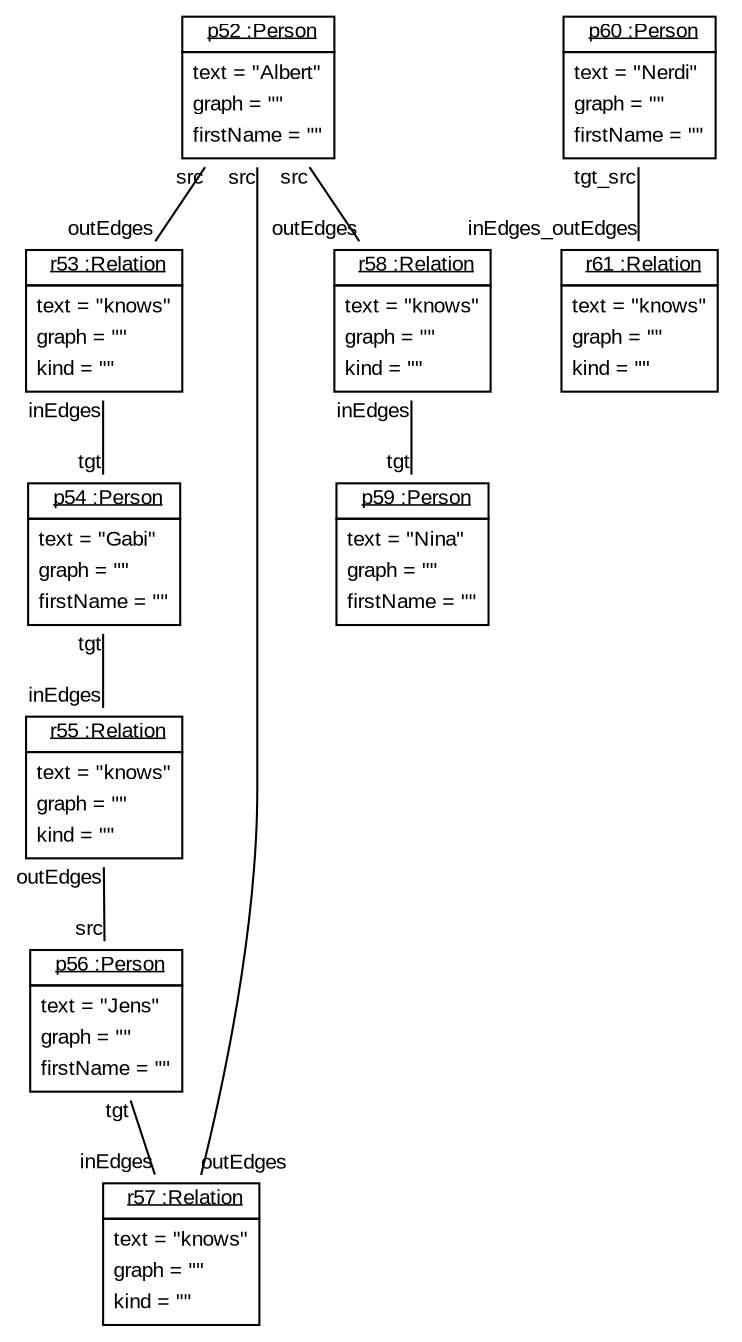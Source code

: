 graph ObjectDiagram {
   node [shape = none, fontsize = 10, fontname = "Arial"];
   edge [fontsize = 10, fontname = "Arial"];
   compound=true;

p52 [label=<<table border='0' cellborder='1' cellspacing='0'> <tr> <td href="../examples/org/sdmlib/examples/m2m/model/Person.java"> <u>p52 :Person</u></td></tr><tr><td><table border='0' cellborder='0' cellspacing='0'><tr><td align='left'>text = "Albert"</td></tr><tr><td align='left'>graph = ""</td></tr><tr><td align='left'>firstName = ""</td></tr></table></td></tr></table>>];
r53 [label=<<table border='0' cellborder='1' cellspacing='0'> <tr> <td href="../examples/org/sdmlib/examples/m2m/model/Relation.java"> <u>r53 :Relation</u></td></tr><tr><td><table border='0' cellborder='0' cellspacing='0'><tr><td align='left'>text = "knows"</td></tr><tr><td align='left'>graph = ""</td></tr><tr><td align='left'>kind = ""</td></tr></table></td></tr></table>>];
p54 [label=<<table border='0' cellborder='1' cellspacing='0'> <tr> <td href="../examples/org/sdmlib/examples/m2m/model/Person.java"> <u>p54 :Person</u></td></tr><tr><td><table border='0' cellborder='0' cellspacing='0'><tr><td align='left'>text = "Gabi"</td></tr><tr><td align='left'>graph = ""</td></tr><tr><td align='left'>firstName = ""</td></tr></table></td></tr></table>>];
r55 [label=<<table border='0' cellborder='1' cellspacing='0'> <tr> <td href="../examples/org/sdmlib/examples/m2m/model/Relation.java"> <u>r55 :Relation</u></td></tr><tr><td><table border='0' cellborder='0' cellspacing='0'><tr><td align='left'>text = "knows"</td></tr><tr><td align='left'>graph = ""</td></tr><tr><td align='left'>kind = ""</td></tr></table></td></tr></table>>];
p56 [label=<<table border='0' cellborder='1' cellspacing='0'> <tr> <td href="../examples/org/sdmlib/examples/m2m/model/Person.java"> <u>p56 :Person</u></td></tr><tr><td><table border='0' cellborder='0' cellspacing='0'><tr><td align='left'>text = "Jens"</td></tr><tr><td align='left'>graph = ""</td></tr><tr><td align='left'>firstName = ""</td></tr></table></td></tr></table>>];
r57 [label=<<table border='0' cellborder='1' cellspacing='0'> <tr> <td href="../examples/org/sdmlib/examples/m2m/model/Relation.java"> <u>r57 :Relation</u></td></tr><tr><td><table border='0' cellborder='0' cellspacing='0'><tr><td align='left'>text = "knows"</td></tr><tr><td align='left'>graph = ""</td></tr><tr><td align='left'>kind = ""</td></tr></table></td></tr></table>>];
r58 [label=<<table border='0' cellborder='1' cellspacing='0'> <tr> <td href="../examples/org/sdmlib/examples/m2m/model/Relation.java"> <u>r58 :Relation</u></td></tr><tr><td><table border='0' cellborder='0' cellspacing='0'><tr><td align='left'>text = "knows"</td></tr><tr><td align='left'>graph = ""</td></tr><tr><td align='left'>kind = ""</td></tr></table></td></tr></table>>];
p59 [label=<<table border='0' cellborder='1' cellspacing='0'> <tr> <td href="../examples/org/sdmlib/examples/m2m/model/Person.java"> <u>p59 :Person</u></td></tr><tr><td><table border='0' cellborder='0' cellspacing='0'><tr><td align='left'>text = "Nina"</td></tr><tr><td align='left'>graph = ""</td></tr><tr><td align='left'>firstName = ""</td></tr></table></td></tr></table>>];
p60 [label=<<table border='0' cellborder='1' cellspacing='0'> <tr> <td href="../examples/org/sdmlib/examples/m2m/model/Person.java"> <u>p60 :Person</u></td></tr><tr><td><table border='0' cellborder='0' cellspacing='0'><tr><td align='left'>text = "Nerdi"</td></tr><tr><td align='left'>graph = ""</td></tr><tr><td align='left'>firstName = ""</td></tr></table></td></tr></table>>];
r61 [label=<<table border='0' cellborder='1' cellspacing='0'> <tr> <td href="../examples/org/sdmlib/examples/m2m/model/Relation.java"> <u>r61 :Relation</u></td></tr><tr><td><table border='0' cellborder='0' cellspacing='0'><tr><td align='left'>text = "knows"</td></tr><tr><td align='left'>graph = ""</td></tr><tr><td align='left'>kind = ""</td></tr></table></td></tr></table>>];

p52 -- r53 [headlabel = "outEdges" taillabel = "src"];
p52 -- r57 [headlabel = "outEdges" taillabel = "src"];
p52 -- r58 [headlabel = "outEdges" taillabel = "src"];
r53 -- p54 [headlabel = "tgt" taillabel = "inEdges"];
p54 -- r55 [headlabel = "inEdges" taillabel = "tgt"];
r55 -- p56 [headlabel = "src" taillabel = "outEdges"];
p56 -- r57 [headlabel = "inEdges" taillabel = "tgt"];
r58 -- p59 [headlabel = "tgt" taillabel = "inEdges"];
p60 -- r61 [headlabel = "inEdges_outEdges" taillabel = "tgt_src"];
}

